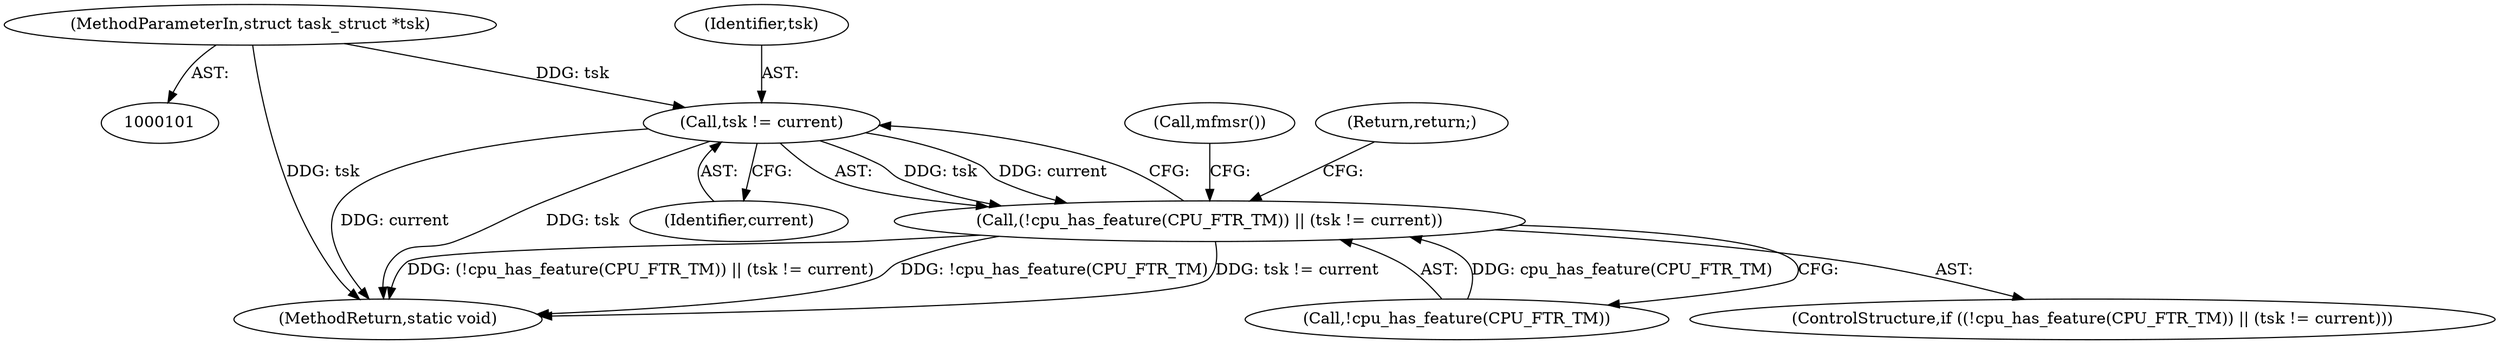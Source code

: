 digraph "0_linux_c1fa0768a8713b135848f78fd43ffc208d8ded70@pointer" {
"1000102" [label="(MethodParameterIn,struct task_struct *tsk)"];
"1000109" [label="(Call,tsk != current)"];
"1000105" [label="(Call,(!cpu_has_feature(CPU_FTR_TM)) || (tsk != current))"];
"1000110" [label="(Identifier,tsk)"];
"1000115" [label="(Call,mfmsr())"];
"1000112" [label="(Return,return;)"];
"1000127" [label="(MethodReturn,static void)"];
"1000109" [label="(Call,tsk != current)"];
"1000111" [label="(Identifier,current)"];
"1000102" [label="(MethodParameterIn,struct task_struct *tsk)"];
"1000104" [label="(ControlStructure,if ((!cpu_has_feature(CPU_FTR_TM)) || (tsk != current)))"];
"1000106" [label="(Call,!cpu_has_feature(CPU_FTR_TM))"];
"1000105" [label="(Call,(!cpu_has_feature(CPU_FTR_TM)) || (tsk != current))"];
"1000102" -> "1000101"  [label="AST: "];
"1000102" -> "1000127"  [label="DDG: tsk"];
"1000102" -> "1000109"  [label="DDG: tsk"];
"1000109" -> "1000105"  [label="AST: "];
"1000109" -> "1000111"  [label="CFG: "];
"1000110" -> "1000109"  [label="AST: "];
"1000111" -> "1000109"  [label="AST: "];
"1000105" -> "1000109"  [label="CFG: "];
"1000109" -> "1000127"  [label="DDG: tsk"];
"1000109" -> "1000127"  [label="DDG: current"];
"1000109" -> "1000105"  [label="DDG: tsk"];
"1000109" -> "1000105"  [label="DDG: current"];
"1000105" -> "1000104"  [label="AST: "];
"1000105" -> "1000106"  [label="CFG: "];
"1000106" -> "1000105"  [label="AST: "];
"1000112" -> "1000105"  [label="CFG: "];
"1000115" -> "1000105"  [label="CFG: "];
"1000105" -> "1000127"  [label="DDG: (!cpu_has_feature(CPU_FTR_TM)) || (tsk != current)"];
"1000105" -> "1000127"  [label="DDG: !cpu_has_feature(CPU_FTR_TM)"];
"1000105" -> "1000127"  [label="DDG: tsk != current"];
"1000106" -> "1000105"  [label="DDG: cpu_has_feature(CPU_FTR_TM)"];
}

